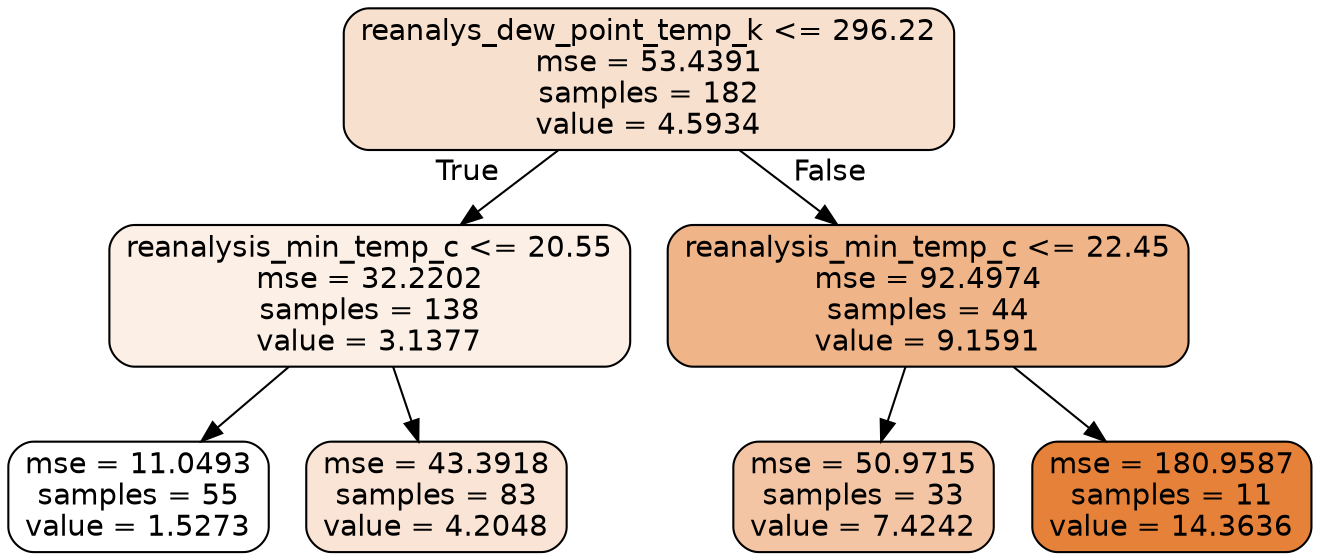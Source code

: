 digraph Tree {
node [shape=box, style="filled, rounded", color="black", fontname=helvetica] ;
edge [fontname=helvetica] ;
0 [label="reanalys_dew_point_temp_k <= 296.22\nmse = 53.4391\nsamples = 182\nvalue = 4.5934", fillcolor="#e581393d"] ;
1 [label="reanalysis_min_temp_c <= 20.55\nmse = 32.2202\nsamples = 138\nvalue = 3.1377", fillcolor="#e5813920"] ;
0 -> 1 [labeldistance=2.5, labelangle=45, headlabel="True"] ;
2 [label="mse = 11.0493\nsamples = 55\nvalue = 1.5273", fillcolor="#e5813900"] ;
1 -> 2 ;
3 [label="mse = 43.3918\nsamples = 83\nvalue = 4.2048", fillcolor="#e5813935"] ;
1 -> 3 ;
4 [label="reanalysis_min_temp_c <= 22.45\nmse = 92.4974\nsamples = 44\nvalue = 9.1591", fillcolor="#e5813998"] ;
0 -> 4 [labeldistance=2.5, labelangle=-45, headlabel="False"] ;
5 [label="mse = 50.9715\nsamples = 33\nvalue = 7.4242", fillcolor="#e5813975"] ;
4 -> 5 ;
6 [label="mse = 180.9587\nsamples = 11\nvalue = 14.3636", fillcolor="#e58139ff"] ;
4 -> 6 ;
}